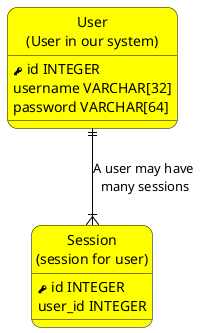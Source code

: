 {
  "sha1": "re4g9wma7tzgnlibxlonlzk9b58bt8a",
  "insertion": {
    "when": "2024-06-04T17:28:43.659Z",
    "url": "https://forum.plantuml.net/11176/class-headerbackgroundcolor-doesnt-roundcorner-defined",
    "user": "plantuml@gmail.com"
  }
}
@startuml

skinparam RoundCorner 20


skinparam class {
    HeaderBackgroundColor red
    BackgroundColor yellow
    BorderColor Black
    ArrowColor Black
}

hide circle

class "User\n(User in our system)" as user {
    <size:12><&key></size> id INTEGER
    username VARCHAR[32]
    password VARCHAR[64]
}

class "Session\n(session for user)" as session {
    <size:12><&key></size> id INTEGER
    user_id INTEGER
}

user ||--|{ session : "A user may have\n many sessions"

@enduml

